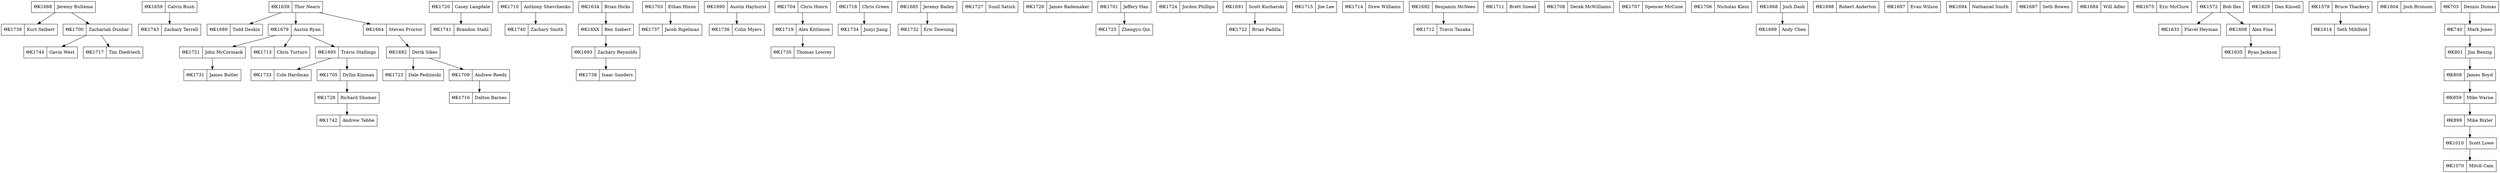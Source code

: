 digraph "Theta Kappa Zeta Family Tree" {
  rankdir=TD
  node [shape=record]
  tk1744 [label="ΘK1744|Gavin West"]
  tk1743 [label="ΘK1743|Zachary Terrell"]
  tk1742 [label="ΘK1742|Andrew Tebbe"]
  tk1741 [label="ΘK1741|Brandon Stahl"]
  tk1740 [label="ΘK1740|Zachary Smith"]
  tk1739 [label="ΘK1739|Kurt Seibert"]
  tk1738 [label="ΘK1738|Isaac Sanders"]
  tk1737 [label="ΘK1737|Jacob Rigelman"]
  tk1736 [label="ΘK1736|Colin Myers"]
  tk1735 [label="ΘK1735|Thomas Lowrey"]
  tk1734 [label="ΘK1734|Junyi Jiang"]
  tk1733 [label="ΘK1733|Cole Hardman"]
  tk1732 [label="ΘK1732|Eric Downing"]
  tk1731 [label="ΘK1731|James Butler"]
  tk1728 [label="ΘK1728|Richard Shomer"]
  tk1728 -> tk1742

  tk1727 [label="ΘK1727|Sunil Satish"]
  tk1726 [label="ΘK1726|James Rademaker"]
  tk1725 [label="ΘK1725|Zhengyu Qin"]
  tk1724 [label="ΘK1724|Jordon Phillips"]
  tk1723 [label="ΘK1723|Dale Pedzinski"]
  tk1722 [label="ΘK1722|Brian Padilla"]
  tk1721 [label="ΘK1721|John McCormack"]
  tk1721 -> tk1731

  tk1720 [label="ΘK1720|Casey Langdale"]
  tk1720 -> tk1741

  tk1719 [label="ΘK1719|Alex Kittleson"]
  tk1719 -> tk1735

  tk1718 [label="ΘK1718|Chris Green"]
  tk1718 -> tk1734

  tk1717 [label="ΘK1717|Tim Diedriech"]
  tk1716 [label="ΘK1716|Dalton Barnes"]
  tk1715 [label="ΘK1715|Joe Lee"]
  tk1714 [label="ΘK1714|Drew Williams"]
  tk1713 [label="ΘK1713|Chris Turturo"]
  tk1712 [label="ΘK1712|Travis Tanaka"]
  tk1711 [label="ΘK1711|Brett Sneed"]
  tk1710 [label="ΘK1710|Anthony Shevchenko"]
  tk1710 -> tk1740

  tk1709 [label="ΘK1709|Andrew Reedy"]
  tk1709 -> tk1716

  tk1708 [label="ΘK1708|Derek McWilliams"]
  tk1707 [label="ΘK1707|Spencer McCune"]
  tk1706 [label="ΘK1706|Nicholas Klein"]
  tk1705 [label="ΘK1705|Dyllin Kinman"]
  tk1705 -> tk1728

  tk1704 [label="ΘK1704|Chris Hoorn"]
  tk1704 -> tk1719

  tk1703 [label="ΘK1703|Ethan Hixon"]
  tk1703 -> tk1737

  tk1701 [label="ΘK1701|Jeffery Han"]
  tk1701 -> tk1725

  tk1700 [label="ΘK1700|Zachariah Dunbar"]
  tk1700 -> tk1744, tk1717

  tk1699 [label="ΘK1699|Andy Chen"]
  tk1698 [label="ΘK1698|Robert Anderton"]
  tk1697 [label="ΘK1697|Evan Wilson"]
  tk1695 [label="ΘK1695|Travis Stallings"]
  tk1695 -> tk1705, tk1733

  tk1694 [label="ΘK1694|Nathaniel Smith"]
  tk1693 [label="ΘK1693|Zachary Reynolds"]
  tk1693 -> tk1738

  tk1692 [label="ΘK1692|Benjamin McNees"]
  tk1692 -> tk1712

  tk1691 [label="ΘK1691|Scott Kucharski"]
  tk1691 -> tk1722

  tk1690 [label="ΘK1690|Austin Hayhurst"]
  tk1690 -> tk1736

  tk1689 [label="ΘK1689|Todd Deskin"]

  tk1688 [label="ΘK1688|Jeremy Bultema"]
  tk1688 -> tk1700, tk1739

  tk1687 [label="ΘK1687|Seth Bowen"]
  tk1685 [label="ΘK1685|Jeremy Bailey"]
  tk1685 -> tk1732

  tk1684 [label="ΘK1684|Will Adler"]
  tk1682 [label="ΘK1682|Derik Sikes"]
  tk1682 -> tk1709, tk1723

  tk1679 [label="ΘK1679|Austin Ryan"]
  tk1679 -> tk1713, tk1695, tk1721

  tk1675 [label="ΘK1675|Eric McClure"]

  tk1668 [label="ΘK1668|Josh Dash"]
  tk1668 -> tk1699

  tk1664 [label="ΘK1664|Steven Proctor"]
  tk1664 -> tk1682

  tk1659 [label="ΘK1659|Calvin Bush"]
  tk1659 -> tk1743

  //TODO: Add his number
  tk16XX [label="ΘK16XX|Ben Siebert"]
  tk16XX -> tk1693

  tk1639 [label="ΘK1639|Thor Nearn"]
  tk1639 -> tk1689, tk1664, tk1679

  tk1635 [label="ΘK1635|Ryan Jackson"]
  tk1634 [label="ΘK1634|Brian Hicks"]
  tk1634 -> tk16XX

  tk1633 [label="ΘK1633|Flavel Heyman"]
  tk1629 [label="ΘK1629|Dan Kinsell"]
  tk1614 [label="ΘK1614|Seth Mihlfeld"]
  tk1608 [label="ΘK1608|Alex Fine"]
  tk1608 -> tk1635

  tk1604 [label="ΘK1604|Josh Bronson"]
  tk1579 [label="ΘK1579|Bruce Thackery"]
  tk1579 -> tk1614

  tk1572 [label="ΘK1572|Bob Iles"]
  tk1572 -> tk1608, tk1633

  tk1070 [label="ΘK1070|Mitch Cain"]
  tk1010 [label="ΘK1010|Scott Lowe"]
  tk1010 -> tk1070

  tk899 [label="ΘK899|Mike Bixler"]
  tk899 -> tk1010

  tk859 [label="ΘK859|Mike Warne"]
  tk859 -> tk899

  tk808 [label="ΘK808|James Boyd"]
  tk808 -> tk859

  tk801 [label="ΘK801|Jim Benzig"]
  tk801 -> tk808

  tk740 [label="ΘK740|Mark Jones"]
  tk740 -> tk801

  tk703 [label="ΘK703|Dennis Dumas"]
  tk703 -> tk740
}
